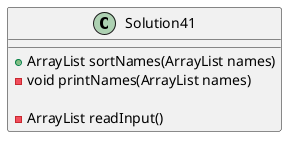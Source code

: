 @startuml

class Solution41{


    +ArrayList sortNames(ArrayList names)
    -void printNames(ArrayList names)

    -ArrayList readInput()



}





@enduml